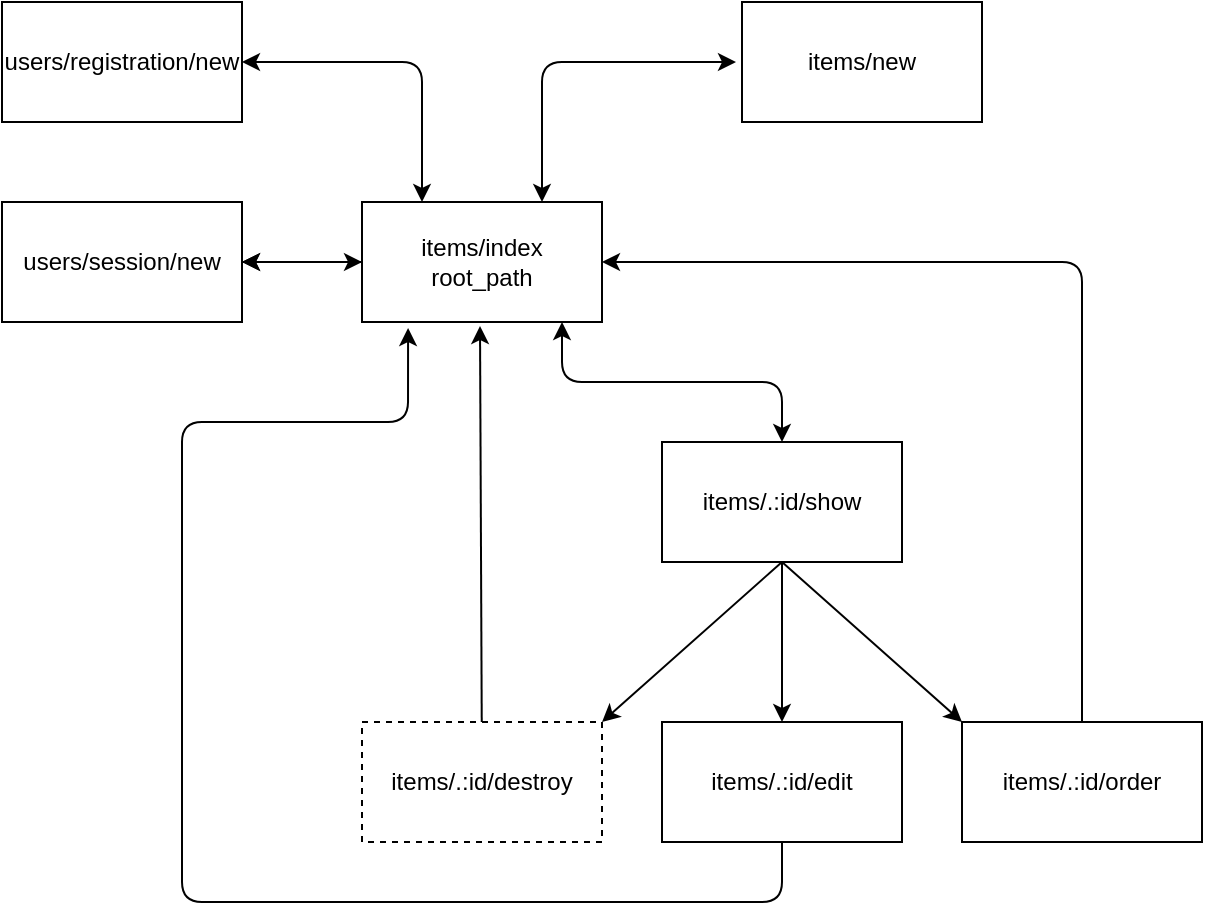 <mxfile>
    <diagram id="-0GdH5kdE5t1OED48WSN" name="ページ1">
        <mxGraphModel dx="728" dy="627" grid="1" gridSize="10" guides="1" tooltips="1" connect="1" arrows="1" fold="1" page="1" pageScale="1" pageWidth="827" pageHeight="1169" math="0" shadow="0">
            <root>
                <mxCell id="0"/>
                <mxCell id="1" parent="0"/>
                <mxCell id="38" value="" style="edgeStyle=none;html=1;" parent="1" source="2" target="7" edge="1">
                    <mxGeometry relative="1" as="geometry"/>
                </mxCell>
                <mxCell id="39" value="" style="edgeStyle=none;html=1;" parent="1" source="2" target="7" edge="1">
                    <mxGeometry relative="1" as="geometry"/>
                </mxCell>
                <mxCell id="2" value="items/index&lt;br&gt;root_path" style="rounded=0;whiteSpace=wrap;html=1;" parent="1" vertex="1">
                    <mxGeometry x="330" y="210" width="120" height="60" as="geometry"/>
                </mxCell>
                <mxCell id="49" value="" style="edgeStyle=none;html=1;" parent="1" source="3" target="24" edge="1">
                    <mxGeometry relative="1" as="geometry"/>
                </mxCell>
                <mxCell id="50" style="edgeStyle=none;html=1;entryX=0;entryY=0;entryDx=0;entryDy=0;exitX=0.5;exitY=1;exitDx=0;exitDy=0;" parent="1" source="3" target="4" edge="1">
                    <mxGeometry relative="1" as="geometry"/>
                </mxCell>
                <mxCell id="3" value="items/.:id/show" style="rounded=0;whiteSpace=wrap;html=1;" parent="1" vertex="1">
                    <mxGeometry x="480" y="330" width="120" height="60" as="geometry"/>
                </mxCell>
                <mxCell id="52" style="edgeStyle=none;html=1;entryX=1;entryY=0.5;entryDx=0;entryDy=0;exitX=0.5;exitY=0;exitDx=0;exitDy=0;" parent="1" source="4" target="2" edge="1">
                    <mxGeometry relative="1" as="geometry">
                        <Array as="points">
                            <mxPoint x="690" y="240"/>
                        </Array>
                    </mxGeometry>
                </mxCell>
                <mxCell id="4" value="items/.:id/order" style="rounded=0;whiteSpace=wrap;html=1;" parent="1" vertex="1">
                    <mxGeometry x="630" y="470" width="120" height="60" as="geometry"/>
                </mxCell>
                <mxCell id="6" value="users/registration/new" style="rounded=0;whiteSpace=wrap;html=1;" parent="1" vertex="1">
                    <mxGeometry x="150" y="110" width="120" height="60" as="geometry"/>
                </mxCell>
                <mxCell id="45" value="" style="edgeStyle=none;html=1;" parent="1" source="7" target="2" edge="1">
                    <mxGeometry relative="1" as="geometry"/>
                </mxCell>
                <mxCell id="7" value="users/session/new" style="rounded=0;whiteSpace=wrap;html=1;" parent="1" vertex="1">
                    <mxGeometry x="150" y="210" width="120" height="60" as="geometry"/>
                </mxCell>
                <mxCell id="20" value="items/new" style="rounded=0;whiteSpace=wrap;html=1;" parent="1" vertex="1">
                    <mxGeometry x="520" y="110" width="120" height="60" as="geometry"/>
                </mxCell>
                <mxCell id="53" style="edgeStyle=none;html=1;entryX=0.192;entryY=1.05;entryDx=0;entryDy=0;entryPerimeter=0;exitX=0.5;exitY=1;exitDx=0;exitDy=0;" parent="1" source="24" target="2" edge="1">
                    <mxGeometry relative="1" as="geometry">
                        <mxPoint x="240" y="360" as="targetPoint"/>
                        <Array as="points">
                            <mxPoint x="540" y="560"/>
                            <mxPoint x="240" y="560"/>
                            <mxPoint x="240" y="320"/>
                            <mxPoint x="353" y="320"/>
                        </Array>
                        <mxPoint x="530" y="533" as="sourcePoint"/>
                    </mxGeometry>
                </mxCell>
                <mxCell id="24" value="items/.:id/edit" style="rounded=0;whiteSpace=wrap;html=1;" parent="1" vertex="1">
                    <mxGeometry x="480" y="470" width="120" height="60" as="geometry"/>
                </mxCell>
                <mxCell id="25" value="" style="endArrow=classic;startArrow=classic;html=1;entryX=0.75;entryY=0;entryDx=0;entryDy=0;" parent="1" edge="1" target="2">
                    <mxGeometry width="50" height="50" relative="1" as="geometry">
                        <mxPoint x="517" y="140" as="sourcePoint"/>
                        <mxPoint x="440" y="180" as="targetPoint"/>
                        <Array as="points">
                            <mxPoint x="420" y="140"/>
                        </Array>
                    </mxGeometry>
                </mxCell>
                <mxCell id="54" style="edgeStyle=none;html=1;" parent="1" source="31" edge="1">
                    <mxGeometry relative="1" as="geometry">
                        <mxPoint x="389" y="272" as="targetPoint"/>
                    </mxGeometry>
                </mxCell>
                <mxCell id="31" value="items/.:id/destroy" style="rounded=0;whiteSpace=wrap;html=1;dashed=1;" parent="1" vertex="1">
                    <mxGeometry x="330" y="470" width="120" height="60" as="geometry"/>
                </mxCell>
                <mxCell id="33" value="" style="endArrow=classic;html=1;entryX=1;entryY=0;entryDx=0;entryDy=0;" parent="1" target="31" edge="1">
                    <mxGeometry width="50" height="50" relative="1" as="geometry">
                        <mxPoint x="540" y="390" as="sourcePoint"/>
                        <mxPoint x="460" y="500" as="targetPoint"/>
                    </mxGeometry>
                </mxCell>
                <mxCell id="55" value="" style="endArrow=classic;startArrow=classic;html=1;entryX=0.25;entryY=0;entryDx=0;entryDy=0;" edge="1" parent="1" target="2">
                    <mxGeometry width="50" height="50" relative="1" as="geometry">
                        <mxPoint x="270" y="140" as="sourcePoint"/>
                        <mxPoint x="360" y="140" as="targetPoint"/>
                        <Array as="points">
                            <mxPoint x="360" y="140"/>
                        </Array>
                    </mxGeometry>
                </mxCell>
                <mxCell id="56" value="" style="endArrow=classic;startArrow=classic;html=1;exitX=0.5;exitY=0;exitDx=0;exitDy=0;" edge="1" parent="1" source="3">
                    <mxGeometry width="50" height="50" relative="1" as="geometry">
                        <mxPoint x="380" y="320" as="sourcePoint"/>
                        <mxPoint x="430" y="270" as="targetPoint"/>
                        <Array as="points">
                            <mxPoint x="540" y="300"/>
                            <mxPoint x="430" y="300"/>
                        </Array>
                    </mxGeometry>
                </mxCell>
            </root>
        </mxGraphModel>
    </diagram>
</mxfile>